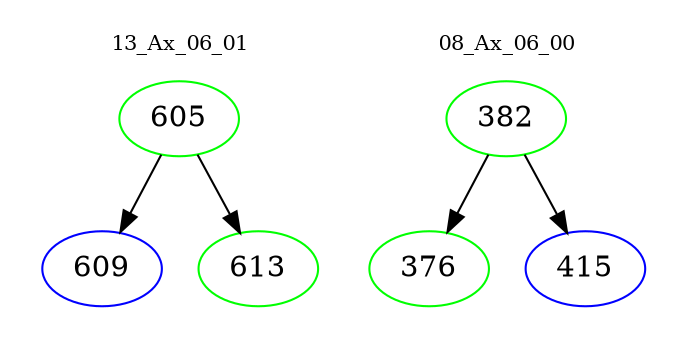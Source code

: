 digraph{
subgraph cluster_0 {
color = white
label = "13_Ax_06_01";
fontsize=10;
T0_605 [label="605", color="green"]
T0_605 -> T0_609 [color="black"]
T0_609 [label="609", color="blue"]
T0_605 -> T0_613 [color="black"]
T0_613 [label="613", color="green"]
}
subgraph cluster_1 {
color = white
label = "08_Ax_06_00";
fontsize=10;
T1_382 [label="382", color="green"]
T1_382 -> T1_376 [color="black"]
T1_376 [label="376", color="green"]
T1_382 -> T1_415 [color="black"]
T1_415 [label="415", color="blue"]
}
}
